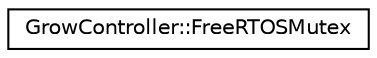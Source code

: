 digraph "Gráfico de Hierarquia de Classes"
{
 // LATEX_PDF_SIZE
  edge [fontname="Helvetica",fontsize="10",labelfontname="Helvetica",labelfontsize="10"];
  node [fontname="Helvetica",fontsize="10",shape=record];
  rankdir="LR";
  Node0 [label="GrowController::FreeRTOSMutex",height=0.2,width=0.4,color="black", fillcolor="white", style="filled",URL="$classGrowController_1_1FreeRTOSMutex.html",tooltip="Classe wrapper RAII para um Mutex FreeRTOS (SemaphoreHandle_t). Garante que vSemaphoreDelete seja cha..."];
}
